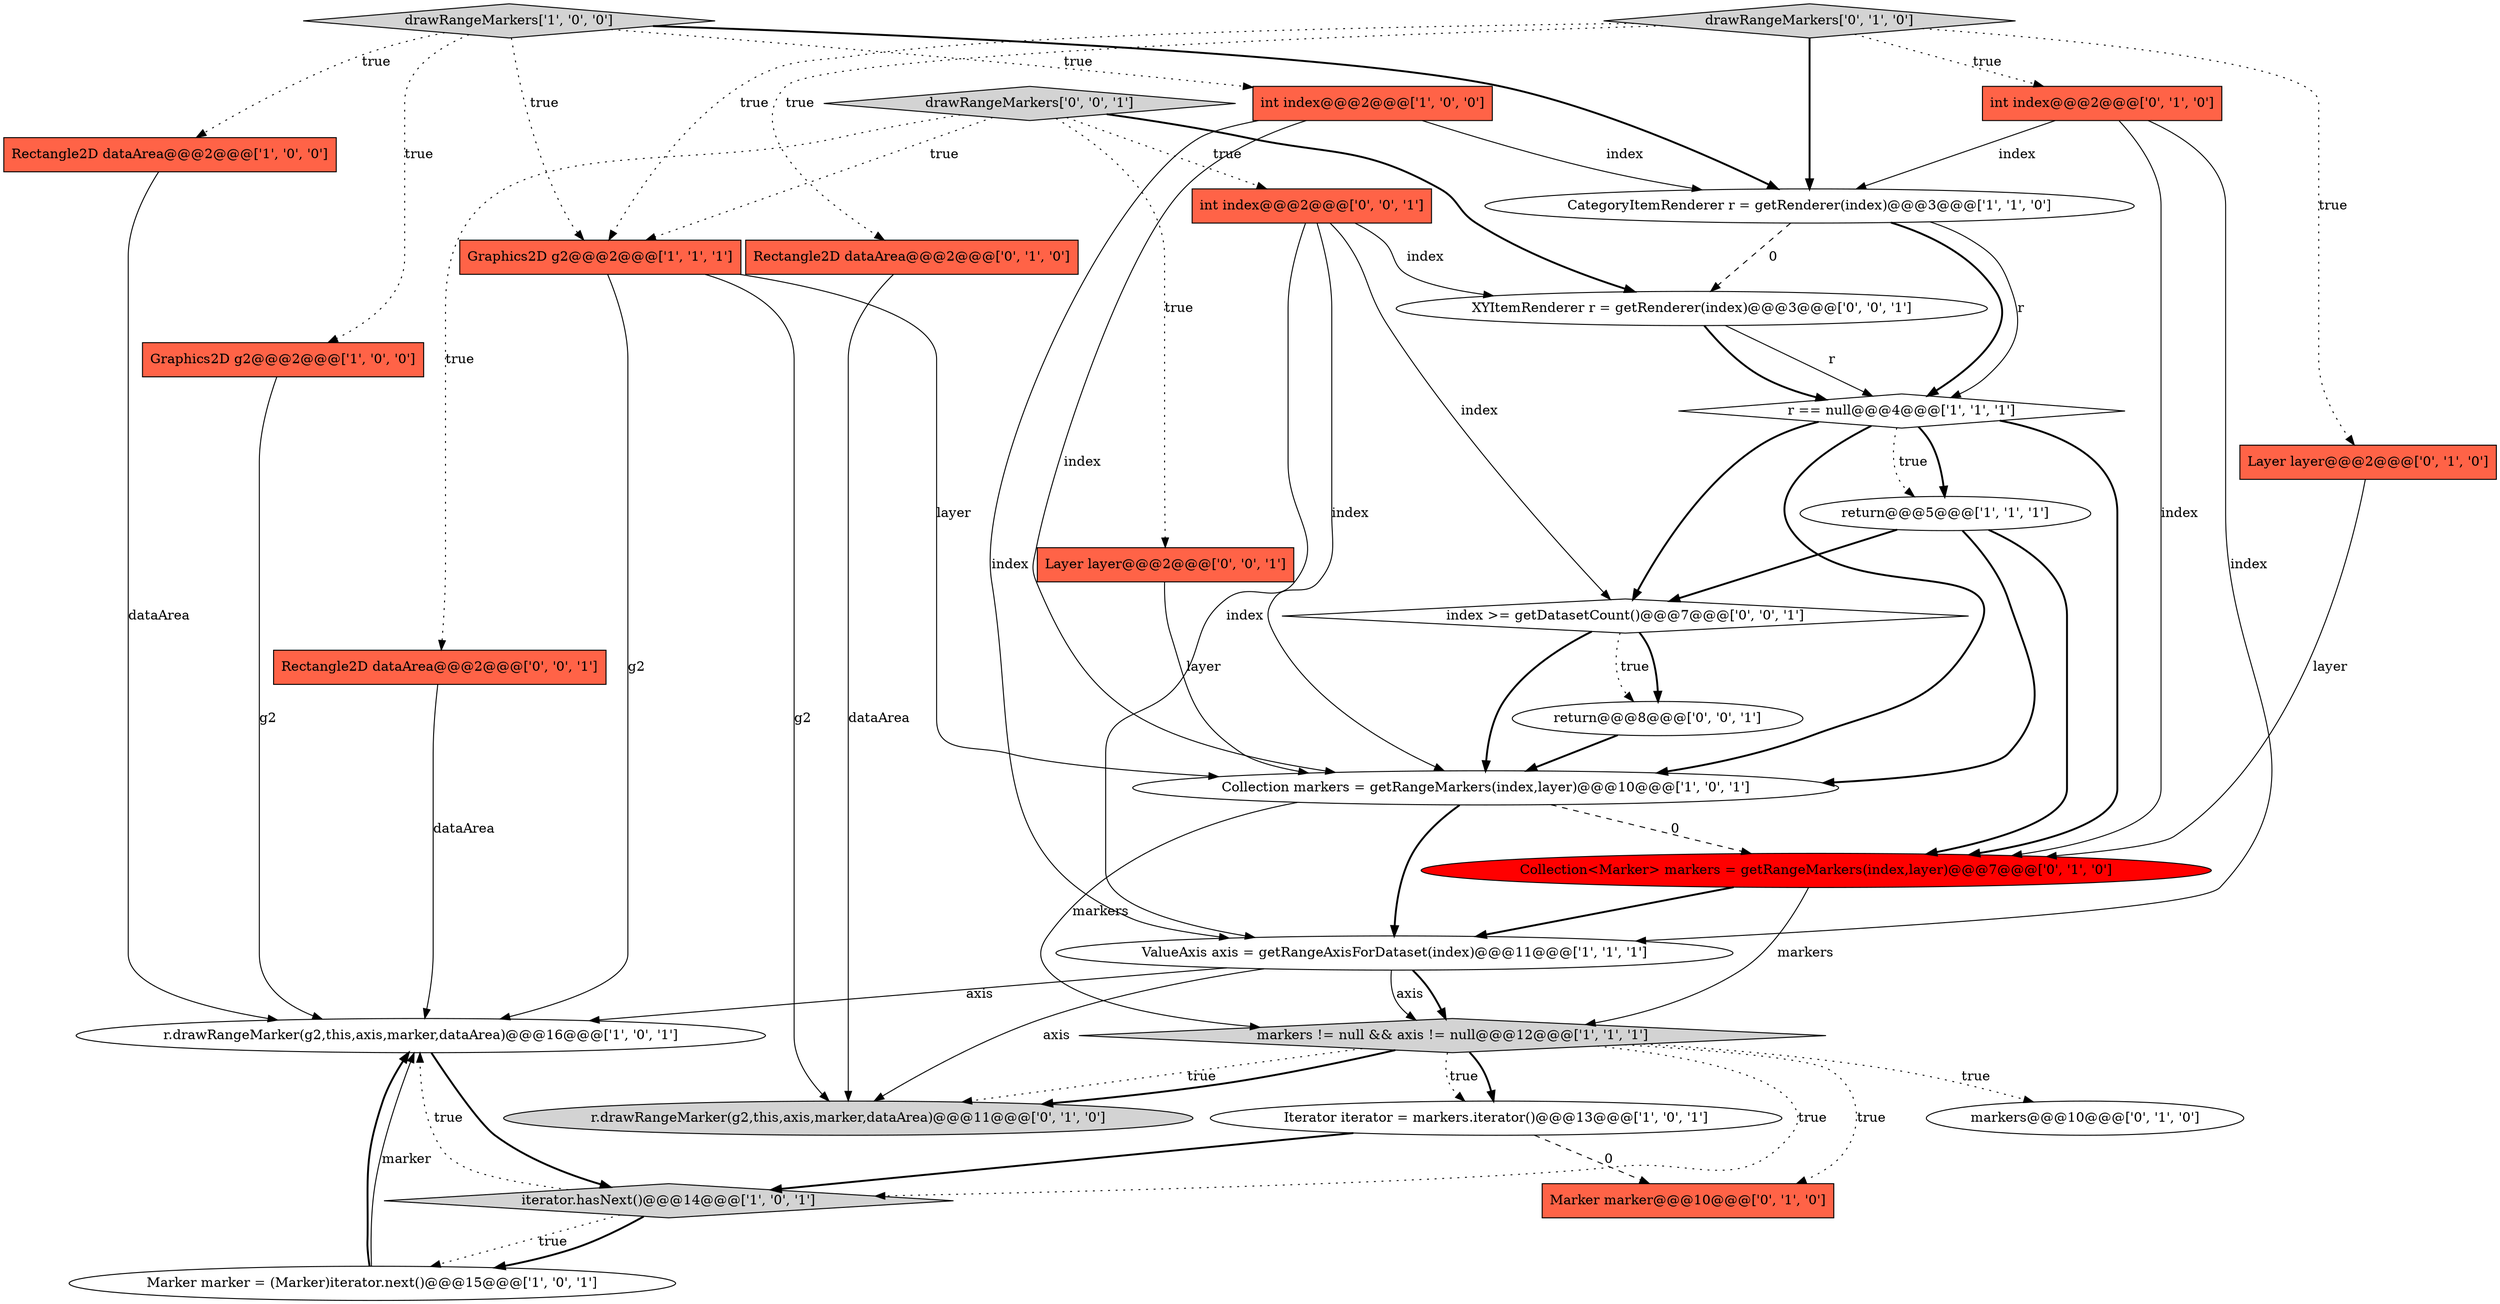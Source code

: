 digraph {
9 [style = filled, label = "Rectangle2D dataArea@@@2@@@['1', '0', '0']", fillcolor = tomato, shape = box image = "AAA0AAABBB1BBB"];
26 [style = filled, label = "index >= getDatasetCount()@@@7@@@['0', '0', '1']", fillcolor = white, shape = diamond image = "AAA0AAABBB3BBB"];
8 [style = filled, label = "Graphics2D g2@@@2@@@['1', '0', '0']", fillcolor = tomato, shape = box image = "AAA0AAABBB1BBB"];
21 [style = filled, label = "Marker marker@@@10@@@['0', '1', '0']", fillcolor = tomato, shape = box image = "AAA1AAABBB2BBB"];
19 [style = filled, label = "drawRangeMarkers['0', '1', '0']", fillcolor = lightgray, shape = diamond image = "AAA0AAABBB2BBB"];
23 [style = filled, label = "int index@@@2@@@['0', '0', '1']", fillcolor = tomato, shape = box image = "AAA0AAABBB3BBB"];
3 [style = filled, label = "CategoryItemRenderer r = getRenderer(index)@@@3@@@['1', '1', '0']", fillcolor = white, shape = ellipse image = "AAA0AAABBB1BBB"];
16 [style = filled, label = "Layer layer@@@2@@@['0', '1', '0']", fillcolor = tomato, shape = box image = "AAA0AAABBB2BBB"];
10 [style = filled, label = "int index@@@2@@@['1', '0', '0']", fillcolor = tomato, shape = box image = "AAA0AAABBB1BBB"];
17 [style = filled, label = "Rectangle2D dataArea@@@2@@@['0', '1', '0']", fillcolor = tomato, shape = box image = "AAA0AAABBB2BBB"];
22 [style = filled, label = "r.drawRangeMarker(g2,this,axis,marker,dataArea)@@@11@@@['0', '1', '0']", fillcolor = lightgray, shape = ellipse image = "AAA0AAABBB2BBB"];
13 [style = filled, label = "drawRangeMarkers['1', '0', '0']", fillcolor = lightgray, shape = diamond image = "AAA0AAABBB1BBB"];
25 [style = filled, label = "return@@@8@@@['0', '0', '1']", fillcolor = white, shape = ellipse image = "AAA0AAABBB3BBB"];
24 [style = filled, label = "Layer layer@@@2@@@['0', '0', '1']", fillcolor = tomato, shape = box image = "AAA0AAABBB3BBB"];
1 [style = filled, label = "r == null@@@4@@@['1', '1', '1']", fillcolor = white, shape = diamond image = "AAA0AAABBB1BBB"];
15 [style = filled, label = "int index@@@2@@@['0', '1', '0']", fillcolor = tomato, shape = box image = "AAA0AAABBB2BBB"];
7 [style = filled, label = "iterator.hasNext()@@@14@@@['1', '0', '1']", fillcolor = lightgray, shape = diamond image = "AAA0AAABBB1BBB"];
5 [style = filled, label = "Collection markers = getRangeMarkers(index,layer)@@@10@@@['1', '0', '1']", fillcolor = white, shape = ellipse image = "AAA0AAABBB1BBB"];
2 [style = filled, label = "Marker marker = (Marker)iterator.next()@@@15@@@['1', '0', '1']", fillcolor = white, shape = ellipse image = "AAA0AAABBB1BBB"];
14 [style = filled, label = "r.drawRangeMarker(g2,this,axis,marker,dataArea)@@@16@@@['1', '0', '1']", fillcolor = white, shape = ellipse image = "AAA0AAABBB1BBB"];
29 [style = filled, label = "XYItemRenderer r = getRenderer(index)@@@3@@@['0', '0', '1']", fillcolor = white, shape = ellipse image = "AAA0AAABBB3BBB"];
27 [style = filled, label = "Rectangle2D dataArea@@@2@@@['0', '0', '1']", fillcolor = tomato, shape = box image = "AAA0AAABBB3BBB"];
12 [style = filled, label = "Graphics2D g2@@@2@@@['1', '1', '1']", fillcolor = tomato, shape = box image = "AAA0AAABBB1BBB"];
18 [style = filled, label = "Collection<Marker> markers = getRangeMarkers(index,layer)@@@7@@@['0', '1', '0']", fillcolor = red, shape = ellipse image = "AAA1AAABBB2BBB"];
4 [style = filled, label = "return@@@5@@@['1', '1', '1']", fillcolor = white, shape = ellipse image = "AAA0AAABBB1BBB"];
20 [style = filled, label = "markers@@@10@@@['0', '1', '0']", fillcolor = white, shape = ellipse image = "AAA0AAABBB2BBB"];
28 [style = filled, label = "drawRangeMarkers['0', '0', '1']", fillcolor = lightgray, shape = diamond image = "AAA0AAABBB3BBB"];
0 [style = filled, label = "markers != null && axis != null@@@12@@@['1', '1', '1']", fillcolor = lightgray, shape = diamond image = "AAA0AAABBB1BBB"];
11 [style = filled, label = "Iterator iterator = markers.iterator()@@@13@@@['1', '0', '1']", fillcolor = white, shape = ellipse image = "AAA0AAABBB1BBB"];
6 [style = filled, label = "ValueAxis axis = getRangeAxisForDataset(index)@@@11@@@['1', '1', '1']", fillcolor = white, shape = ellipse image = "AAA0AAABBB1BBB"];
1->5 [style = bold, label=""];
3->29 [style = dashed, label="0"];
28->29 [style = bold, label=""];
7->2 [style = dotted, label="true"];
23->5 [style = solid, label="index"];
1->4 [style = bold, label=""];
9->14 [style = solid, label="dataArea"];
7->14 [style = dotted, label="true"];
5->0 [style = solid, label="markers"];
12->14 [style = solid, label="g2"];
3->1 [style = bold, label=""];
13->12 [style = dotted, label="true"];
19->17 [style = dotted, label="true"];
26->5 [style = bold, label=""];
26->25 [style = dotted, label="true"];
26->25 [style = bold, label=""];
16->18 [style = solid, label="layer"];
2->14 [style = solid, label="marker"];
4->26 [style = bold, label=""];
0->20 [style = dotted, label="true"];
0->11 [style = bold, label=""];
19->12 [style = dotted, label="true"];
1->18 [style = bold, label=""];
4->18 [style = bold, label=""];
10->3 [style = solid, label="index"];
6->0 [style = bold, label=""];
1->4 [style = dotted, label="true"];
6->14 [style = solid, label="axis"];
15->3 [style = solid, label="index"];
1->26 [style = bold, label=""];
13->10 [style = dotted, label="true"];
19->15 [style = dotted, label="true"];
24->5 [style = solid, label="layer"];
5->18 [style = dashed, label="0"];
29->1 [style = solid, label="r"];
14->7 [style = bold, label=""];
0->22 [style = dotted, label="true"];
15->18 [style = solid, label="index"];
8->14 [style = solid, label="g2"];
10->5 [style = solid, label="index"];
23->26 [style = solid, label="index"];
17->22 [style = solid, label="dataArea"];
28->24 [style = dotted, label="true"];
0->21 [style = dotted, label="true"];
5->6 [style = bold, label=""];
23->6 [style = solid, label="index"];
13->3 [style = bold, label=""];
13->9 [style = dotted, label="true"];
18->6 [style = bold, label=""];
13->8 [style = dotted, label="true"];
3->1 [style = solid, label="r"];
6->22 [style = solid, label="axis"];
7->2 [style = bold, label=""];
0->22 [style = bold, label=""];
27->14 [style = solid, label="dataArea"];
2->14 [style = bold, label=""];
19->16 [style = dotted, label="true"];
23->29 [style = solid, label="index"];
28->23 [style = dotted, label="true"];
6->0 [style = solid, label="axis"];
25->5 [style = bold, label=""];
28->27 [style = dotted, label="true"];
18->0 [style = solid, label="markers"];
29->1 [style = bold, label=""];
11->21 [style = dashed, label="0"];
0->11 [style = dotted, label="true"];
12->22 [style = solid, label="g2"];
12->5 [style = solid, label="layer"];
4->5 [style = bold, label=""];
19->3 [style = bold, label=""];
11->7 [style = bold, label=""];
28->12 [style = dotted, label="true"];
0->7 [style = dotted, label="true"];
10->6 [style = solid, label="index"];
15->6 [style = solid, label="index"];
}

